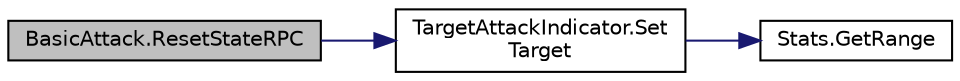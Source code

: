 digraph "BasicAttack.ResetStateRPC"
{
 // INTERACTIVE_SVG=YES
 // LATEX_PDF_SIZE
  edge [fontname="Helvetica",fontsize="10",labelfontname="Helvetica",labelfontsize="10"];
  node [fontname="Helvetica",fontsize="10",shape=record];
  rankdir="LR";
  Node1 [label="BasicAttack.ResetStateRPC",height=0.2,width=0.4,color="black", fillcolor="grey75", style="filled", fontcolor="black",tooltip=" "];
  Node1 -> Node2 [color="midnightblue",fontsize="10",style="solid",fontname="Helvetica"];
  Node2 [label="TargetAttackIndicator.Set\lTarget",height=0.2,width=0.4,color="black", fillcolor="white", style="filled",URL="$class_target_attack_indicator.html#a9c5085eee4193a588f1673329c646e75",tooltip="Sets the current target to the indicator"];
  Node2 -> Node3 [color="midnightblue",fontsize="10",style="solid",fontname="Helvetica"];
  Node3 [label="Stats.GetRange",height=0.2,width=0.4,color="black", fillcolor="white", style="filled",URL="$class_stats.html#aad08d308b784a74c8a009ba48c0a237f",tooltip="Returns the range of the entity"];
}
